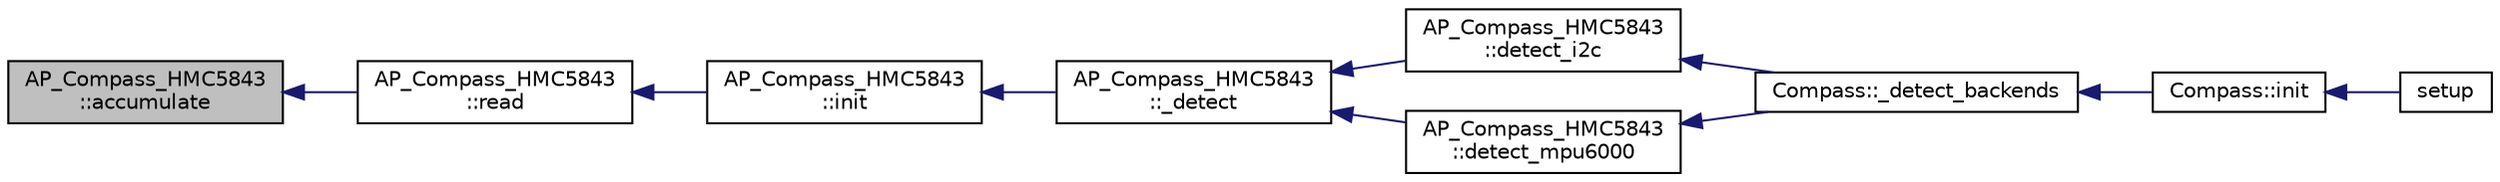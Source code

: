 digraph "AP_Compass_HMC5843::accumulate"
{
 // INTERACTIVE_SVG=YES
  edge [fontname="Helvetica",fontsize="10",labelfontname="Helvetica",labelfontsize="10"];
  node [fontname="Helvetica",fontsize="10",shape=record];
  rankdir="LR";
  Node1 [label="AP_Compass_HMC5843\l::accumulate",height=0.2,width=0.4,color="black", fillcolor="grey75", style="filled", fontcolor="black"];
  Node1 -> Node2 [dir="back",color="midnightblue",fontsize="10",style="solid",fontname="Helvetica"];
  Node2 [label="AP_Compass_HMC5843\l::read",height=0.2,width=0.4,color="black", fillcolor="white", style="filled",URL="$classAP__Compass__HMC5843.html#afbf15e406f6274c4ed9aab8212411a54"];
  Node2 -> Node3 [dir="back",color="midnightblue",fontsize="10",style="solid",fontname="Helvetica"];
  Node3 [label="AP_Compass_HMC5843\l::init",height=0.2,width=0.4,color="black", fillcolor="white", style="filled",URL="$classAP__Compass__HMC5843.html#ae8fe5f87eb75452d7cfd4293a9bbfc7e"];
  Node3 -> Node4 [dir="back",color="midnightblue",fontsize="10",style="solid",fontname="Helvetica"];
  Node4 [label="AP_Compass_HMC5843\l::_detect",height=0.2,width=0.4,color="black", fillcolor="white", style="filled",URL="$classAP__Compass__HMC5843.html#a6cde73dacd04d683c7d322092bc8e0d2"];
  Node4 -> Node5 [dir="back",color="midnightblue",fontsize="10",style="solid",fontname="Helvetica"];
  Node5 [label="AP_Compass_HMC5843\l::detect_i2c",height=0.2,width=0.4,color="black", fillcolor="white", style="filled",URL="$classAP__Compass__HMC5843.html#af8b259ced00dad7c679fc23c4df82e55"];
  Node5 -> Node6 [dir="back",color="midnightblue",fontsize="10",style="solid",fontname="Helvetica"];
  Node6 [label="Compass::_detect_backends",height=0.2,width=0.4,color="black", fillcolor="white", style="filled",URL="$classCompass.html#a1c48170d8c8966b22fb150b1634443ec"];
  Node6 -> Node7 [dir="back",color="midnightblue",fontsize="10",style="solid",fontname="Helvetica"];
  Node7 [label="Compass::init",height=0.2,width=0.4,color="black", fillcolor="white", style="filled",URL="$classCompass.html#a190aefc281aba88c7b16e4fc58035c5e"];
  Node7 -> Node8 [dir="back",color="midnightblue",fontsize="10",style="solid",fontname="Helvetica"];
  Node8 [label="setup",height=0.2,width=0.4,color="black", fillcolor="white", style="filled",URL="$AHRS__Test_8cpp.html#a7dfd9b79bc5a37d7df40207afbc5431f"];
  Node4 -> Node9 [dir="back",color="midnightblue",fontsize="10",style="solid",fontname="Helvetica"];
  Node9 [label="AP_Compass_HMC5843\l::detect_mpu6000",height=0.2,width=0.4,color="black", fillcolor="white", style="filled",URL="$classAP__Compass__HMC5843.html#a2d2ef5ae1ad3257d2e44ffb6eeb1b866"];
  Node9 -> Node6 [dir="back",color="midnightblue",fontsize="10",style="solid",fontname="Helvetica"];
}
